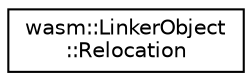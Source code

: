 digraph "Graphical Class Hierarchy"
{
  edge [fontname="Helvetica",fontsize="10",labelfontname="Helvetica",labelfontsize="10"];
  node [fontname="Helvetica",fontsize="10",shape=record];
  rankdir="LR";
  Node0 [label="wasm::LinkerObject\l::Relocation",height=0.2,width=0.4,color="black", fillcolor="white", style="filled",URL="$structwasm_1_1_linker_object_1_1_relocation.html"];
}

